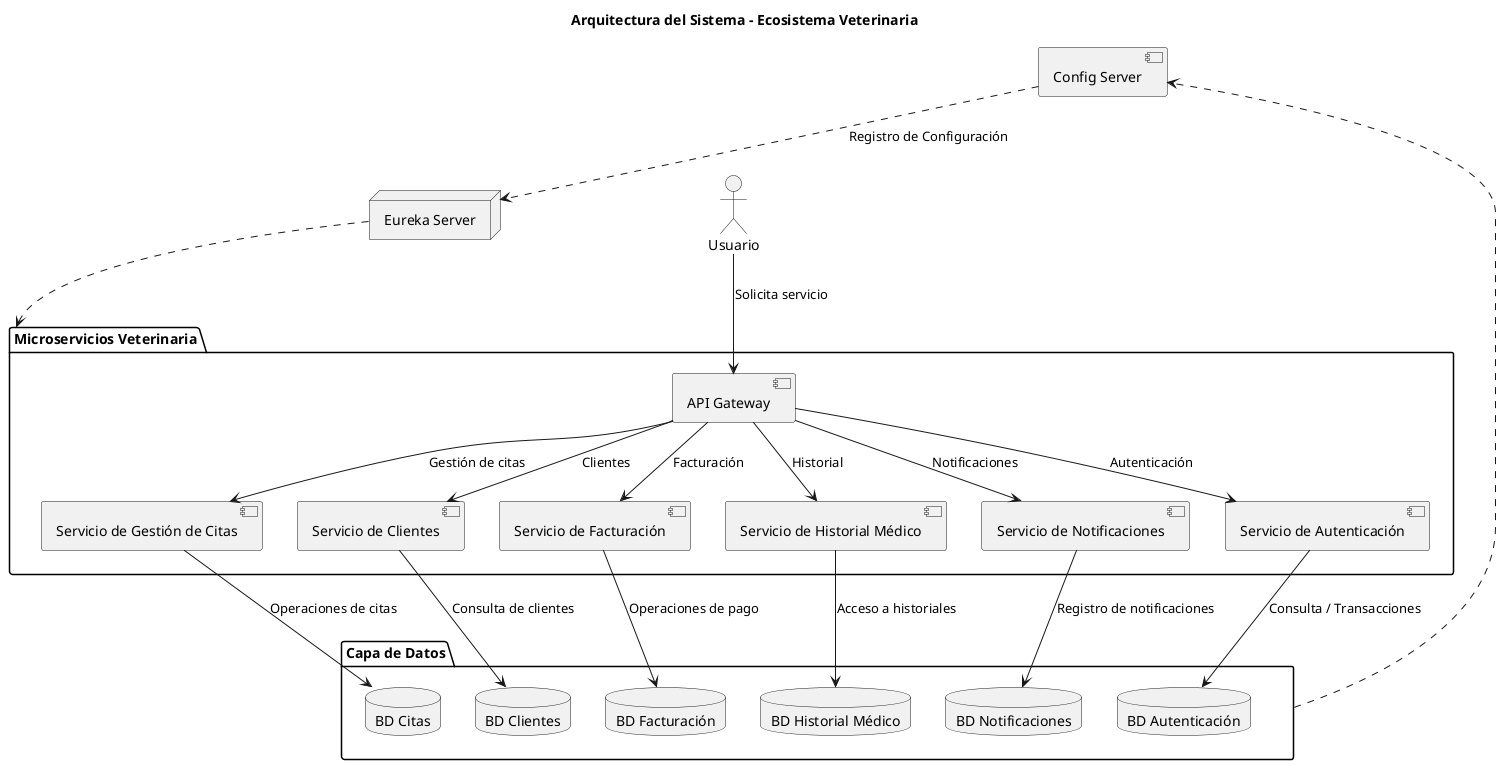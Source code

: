@startuml
title Arquitectura del Sistema - Ecosistema Veterinaria

' Declaración de Eureka (servicio de descubrimiento)
node "Eureka Server" as Eureka

' Actor externo único
actor "Usuario" as User

' Ecosistema de Microservicios Veterinaria
package "Microservicios Veterinaria" {
  
  component "API Gateway" as APIGateway
  component "Servicio de Autenticación" as AuthService
  component "Servicio de Gestión de Citas" as CitasService
  component "Servicio de Clientes" as ClientsService
  component "Servicio de Facturación" as BillingService
  component "Servicio de Historial Médico" as MedicalHistoryService
  component "Servicio de Notificaciones" as NotificationService
  
  ' El API Gateway delega solicitudes a los distintos microservicios:
  APIGateway --> AuthService : "Autenticación"
  APIGateway --> CitasService : "Gestión de citas"
  APIGateway --> ClientsService : "Clientes"
  APIGateway --> BillingService : "Facturación"
  APIGateway --> MedicalHistoryService : "Historial"
  APIGateway --> NotificationService : "Notificaciones"
}

' Conexión de Usuario al API Gateway
User --> APIGateway : "Solicita servicio"



' Capa de Datos - Seis bases de datos especializadas
package "Capa de Datos" {
  database "BD Autenticación" as DBAuth
  database "BD Citas" as DBCitas
  database "BD Clientes" as DBClientes
  database "BD Facturación" as DBBilling
  database "BD Historial Médico" as DBMedicalHistory
  database "BD Notificaciones" as DBNotification
}

' Conexiones de microservicios a sus respectivas bases de datos
AuthService --> DBAuth : "Consulta / Transacciones"
CitasService --> DBCitas : "Operaciones de citas"
ClientsService --> DBClientes : "Consulta de clientes"
BillingService --> DBBilling : "Operaciones de pago"
MedicalHistoryService --> DBMedicalHistory : "Acceso a historiales"
NotificationService --> DBNotification : "Registro de notificaciones"

' Configuración de Entorno de Datos
component "Config Server" as ConfigServer


' Registro del Config Server en Eureka
"Capa de Datos" ..> ConfigServer
ConfigServer ..> Eureka : "Registro de Configuración"
Eureka ..> "Microservicios Veterinaria"


@enduml
